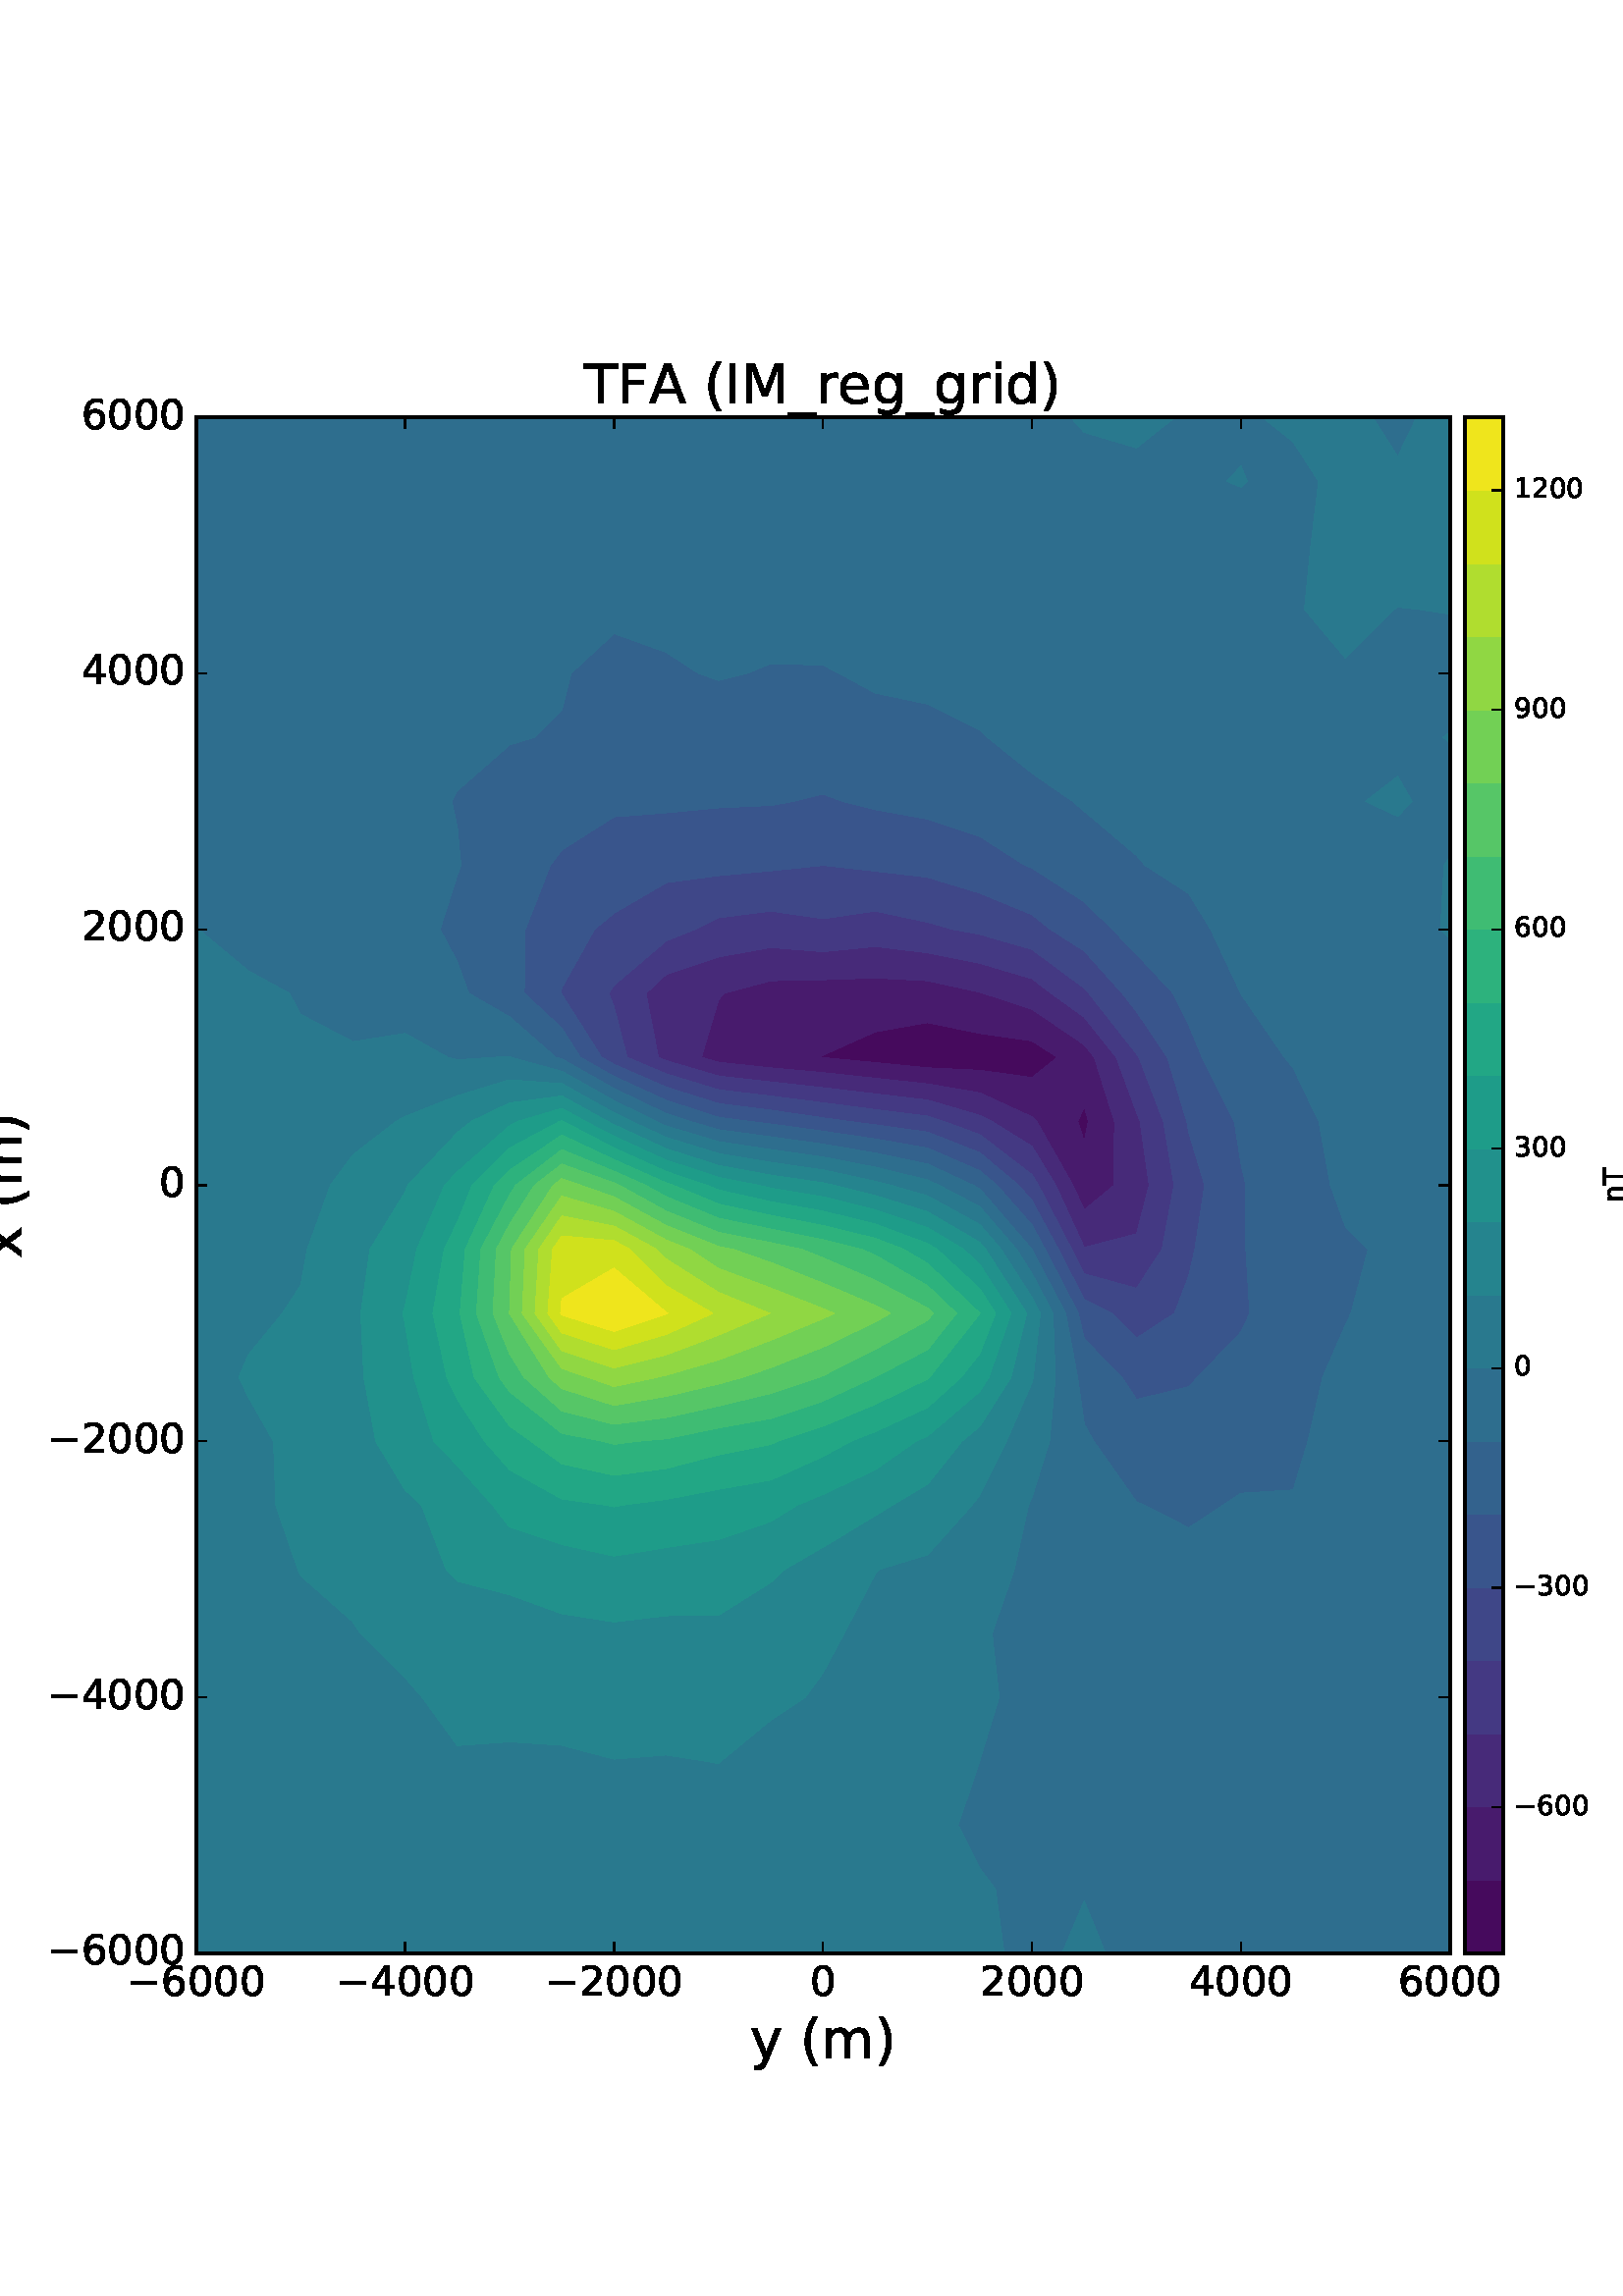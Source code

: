 %!PS-Adobe-3.0 EPSF-3.0
%%Orientation: portrait
%%BoundingBox: -18 72 630 720
%%EndComments
%%BeginProlog
/mpldict 8 dict def
mpldict begin
/m { moveto } bind def
/l { lineto } bind def
/r { rlineto } bind def
/c { curveto } bind def
/cl { closepath } bind def
/box {
m
1 index 0 r
0 exch r
neg 0 r
cl
} bind def
/clipbox {
box
clip
newpath
} bind def
%!PS-Adobe-3.0 Resource-Font
%%Copyright: Copyright (c) 2003 by Bitstream, Inc. All Rights Reserved.
25 dict begin
/_d{bind def}bind def
/_m{moveto}_d
/_l{lineto}_d
/_cl{closepath eofill}_d
/_c{curveto}_d
/_sc{7 -1 roll{setcachedevice}{pop pop pop pop pop pop}ifelse}_d
/_e{exec}_d
/FontName /BitstreamVeraSans-Roman def
/PaintType 0 def
/FontMatrix[.001 0 0 .001 0 0]def
/FontBBox[-183 -236 1287 928]def
/FontType 3 def
/Encoding [ /space /parenleft /parenright /zero /one /two /three /four /six /nine /A /F /I /M /T /underscore /d /e /g /i /m /n /r /x /y /minus ] def
/FontInfo 10 dict dup begin
/FamilyName (Bitstream Vera Sans) def
/FullName (Bitstream Vera Sans) def
/Notice (Copyright (c) 2003 by Bitstream, Inc. All Rights Reserved. Bitstream Vera is a trademark of Bitstream, Inc.) def
/Weight (Roman) def
/Version (Release 1.10) def
/ItalicAngle 0.0 def
/isFixedPitch false def
/UnderlinePosition -213 def
/UnderlineThickness 143 def
end readonly def
/CharStrings 26 dict dup begin
/space{318 0 0 0 0 0 _sc
}_d
/parenleft{390 0 86 -131 310 759 _sc
310 759 _m
266 683 234 609 213 536 _c
191 463 181 389 181 314 _c
181 238 191 164 213 91 _c
234 17 266 -56 310 -131 _c
232 -131 _l
183 -54 146 20 122 94 _c
98 168 86 241 86 314 _c
86 386 98 459 122 533 _c
146 607 182 682 232 759 _c
310 759 _l
_cl}_d
/parenright{390 0 80 -131 304 759 _sc
80 759 _m
158 759 _l
206 682 243 607 267 533 _c
291 459 304 386 304 314 _c
304 241 291 168 267 94 _c
243 20 206 -54 158 -131 _c
80 -131 _l
123 -56 155 17 177 91 _c
198 164 209 238 209 314 _c
209 389 198 463 177 536 _c
155 609 123 683 80 759 _c
_cl}_d
/zero{636 0 66 -13 570 742 _sc
318 664 _m
267 664 229 639 203 589 _c
177 539 165 464 165 364 _c
165 264 177 189 203 139 _c
229 89 267 64 318 64 _c
369 64 407 89 433 139 _c
458 189 471 264 471 364 _c
471 464 458 539 433 589 _c
407 639 369 664 318 664 _c
318 742 _m
399 742 461 709 505 645 _c
548 580 570 486 570 364 _c
570 241 548 147 505 83 _c
461 19 399 -13 318 -13 _c
236 -13 173 19 130 83 _c
87 147 66 241 66 364 _c
66 486 87 580 130 645 _c
173 709 236 742 318 742 _c
_cl}_d
/one{636 0 110 0 544 729 _sc
124 83 _m
285 83 _l
285 639 _l
110 604 _l
110 694 _l
284 729 _l
383 729 _l
383 83 _l
544 83 _l
544 0 _l
124 0 _l
124 83 _l
_cl}_d
/two{{636 0 73 0 536 742 _sc
192 83 _m
536 83 _l
536 0 _l
73 0 _l
73 83 _l
110 121 161 173 226 239 _c
290 304 331 346 348 365 _c
380 400 402 430 414 455 _c
426 479 433 504 433 528 _c
433 566 419 598 392 622 _c
365 646 330 659 286 659 _c
255 659 222 653 188 643 _c
154 632 117 616 78 594 _c
78 694 _l
118 710 155 722 189 730 _c
223 738 255 742 284 742 _c
}_e{359 742 419 723 464 685 _c
509 647 532 597 532 534 _c
532 504 526 475 515 449 _c
504 422 484 390 454 354 _c
446 344 420 317 376 272 _c
332 227 271 164 192 83 _c
_cl}_e}_d
/three{{636 0 76 -13 556 742 _sc
406 393 _m
453 383 490 362 516 330 _c
542 298 556 258 556 212 _c
556 140 531 84 482 45 _c
432 6 362 -13 271 -13 _c
240 -13 208 -10 176 -4 _c
144 1 110 10 76 22 _c
76 117 _l
103 101 133 89 166 81 _c
198 73 232 69 268 69 _c
330 69 377 81 409 105 _c
441 129 458 165 458 212 _c
458 254 443 288 413 312 _c
383 336 341 349 287 349 _c
}_e{202 349 _l
202 430 _l
291 430 _l
339 430 376 439 402 459 _c
428 478 441 506 441 543 _c
441 580 427 609 401 629 _c
374 649 336 659 287 659 _c
260 659 231 656 200 650 _c
169 644 135 635 98 623 _c
98 711 _l
135 721 170 729 203 734 _c
235 739 266 742 296 742 _c
370 742 429 725 473 691 _c
517 657 539 611 539 553 _c
539 513 527 479 504 451 _c
481 423 448 403 406 393 _c
_cl}_e}_d
/four{636 0 49 0 580 729 _sc
378 643 _m
129 254 _l
378 254 _l
378 643 _l
352 729 _m
476 729 _l
476 254 _l
580 254 _l
580 172 _l
476 172 _l
476 0 _l
378 0 _l
378 172 _l
49 172 _l
49 267 _l
352 729 _l
_cl}_d
/six{{636 0 70 -13 573 742 _sc
330 404 _m
286 404 251 388 225 358 _c
199 328 186 286 186 234 _c
186 181 199 139 225 109 _c
251 79 286 64 330 64 _c
374 64 409 79 435 109 _c
461 139 474 181 474 234 _c
474 286 461 328 435 358 _c
409 388 374 404 330 404 _c
526 713 _m
526 623 _l
501 635 476 644 451 650 _c
425 656 400 659 376 659 _c
310 659 260 637 226 593 _c
}_e{192 549 172 482 168 394 _c
187 422 211 444 240 459 _c
269 474 301 482 336 482 _c
409 482 467 459 509 415 _c
551 371 573 310 573 234 _c
573 159 550 99 506 54 _c
462 9 403 -13 330 -13 _c
246 -13 181 19 137 83 _c
92 147 70 241 70 364 _c
70 479 97 571 152 639 _c
206 707 280 742 372 742 _c
396 742 421 739 447 735 _c
472 730 498 723 526 713 _c
_cl}_e}_d
/nine{{636 0 63 -13 566 742 _sc
110 15 _m
110 105 _l
134 93 159 84 185 78 _c
210 72 235 69 260 69 _c
324 69 374 90 408 134 _c
442 178 462 244 468 334 _c
448 306 424 284 396 269 _c
367 254 335 247 300 247 _c
226 247 168 269 126 313 _c
84 357 63 417 63 494 _c
63 568 85 628 129 674 _c
173 719 232 742 306 742 _c
390 742 455 709 499 645 _c
543 580 566 486 566 364 _c
}_e{566 248 538 157 484 89 _c
429 21 356 -13 264 -13 _c
239 -13 214 -10 189 -6 _c
163 -2 137 5 110 15 _c
306 324 _m
350 324 385 339 411 369 _c
437 399 450 441 450 494 _c
450 546 437 588 411 618 _c
385 648 350 664 306 664 _c
262 664 227 648 201 618 _c
175 588 162 546 162 494 _c
162 441 175 399 201 369 _c
227 339 262 324 306 324 _c
_cl}_e}_d
/A{684 0 8 0 676 729 _sc
342 632 _m
208 269 _l
476 269 _l
342 632 _l
286 729 _m
398 729 _l
676 0 _l
573 0 _l
507 187 _l
178 187 _l
112 0 _l
8 0 _l
286 729 _l
_cl}_d
/F{575 0 98 0 517 729 _sc
98 729 _m
517 729 _l
517 646 _l
197 646 _l
197 431 _l
486 431 _l
486 348 _l
197 348 _l
197 0 _l
98 0 _l
98 729 _l
_cl}_d
/I{295 0 98 0 197 729 _sc
98 729 _m
197 729 _l
197 0 _l
98 0 _l
98 729 _l
_cl}_d
/M{863 0 98 0 765 729 _sc
98 729 _m
245 729 _l
431 233 _l
618 729 _l
765 729 _l
765 0 _l
669 0 _l
669 640 _l
481 140 _l
382 140 _l
194 640 _l
194 0 _l
98 0 _l
98 729 _l
_cl}_d
/T{611 0 -2 0 614 729 _sc
-2 729 _m
614 729 _l
614 646 _l
355 646 _l
355 0 _l
256 0 _l
256 646 _l
-2 646 _l
-2 729 _l
_cl}_d
/underscore{500 0 -9 -235 510 -165 _sc
510 -165 _m
510 -235 _l
-9 -235 _l
-9 -165 _l
510 -165 _l
_cl}_d
/d{{635 0 55 -13 544 760 _sc
454 464 _m
454 760 _l
544 760 _l
544 0 _l
454 0 _l
454 82 _l
435 49 411 25 382 10 _c
353 -5 319 -13 279 -13 _c
213 -13 159 13 117 65 _c
75 117 55 187 55 273 _c
55 359 75 428 117 481 _c
159 533 213 560 279 560 _c
319 560 353 552 382 536 _c
411 520 435 496 454 464 _c
148 273 _m
148 207 161 155 188 117 _c
215 79 253 61 301 61 _c
}_e{348 61 385 79 413 117 _c
440 155 454 207 454 273 _c
454 339 440 390 413 428 _c
385 466 348 485 301 485 _c
253 485 215 466 188 428 _c
161 390 148 339 148 273 _c
_cl}_e}_d
/e{{615 0 55 -13 562 560 _sc
562 296 _m
562 252 _l
149 252 _l
153 190 171 142 205 110 _c
238 78 284 62 344 62 _c
378 62 412 66 444 74 _c
476 82 509 95 541 113 _c
541 28 _l
509 14 476 3 442 -3 _c
408 -9 373 -13 339 -13 _c
251 -13 182 12 131 62 _c
80 112 55 181 55 268 _c
55 357 79 428 127 481 _c
175 533 241 560 323 560 _c
397 560 455 536 498 489 _c
}_e{540 441 562 377 562 296 _c
472 322 _m
471 371 457 410 431 440 _c
404 469 368 484 324 484 _c
274 484 234 469 204 441 _c
174 413 156 373 152 322 _c
472 322 _l
_cl}_e}_d
/g{{635 0 55 -207 544 560 _sc
454 280 _m
454 344 440 395 414 431 _c
387 467 349 485 301 485 _c
253 485 215 467 188 431 _c
161 395 148 344 148 280 _c
148 215 161 165 188 129 _c
215 93 253 75 301 75 _c
349 75 387 93 414 129 _c
440 165 454 215 454 280 _c
544 68 _m
544 -24 523 -93 482 -139 _c
440 -184 377 -207 292 -207 _c
260 -207 231 -204 203 -200 _c
175 -195 147 -188 121 -178 _c
}_e{121 -91 _l
147 -105 173 -115 199 -122 _c
225 -129 251 -133 278 -133 _c
336 -133 380 -117 410 -87 _c
439 -56 454 -10 454 52 _c
454 96 _l
435 64 411 40 382 24 _c
353 8 319 0 279 0 _c
211 0 157 25 116 76 _c
75 127 55 195 55 280 _c
55 364 75 432 116 483 _c
157 534 211 560 279 560 _c
319 560 353 552 382 536 _c
411 520 435 496 454 464 _c
454 547 _l
544 547 _l
}_e{544 68 _l
_cl}_e}_d
/i{278 0 94 0 184 760 _sc
94 547 _m
184 547 _l
184 0 _l
94 0 _l
94 547 _l
94 760 _m
184 760 _l
184 646 _l
94 646 _l
94 760 _l
_cl}_d
/m{{974 0 91 0 889 560 _sc
520 442 _m
542 482 569 511 600 531 _c
631 550 668 560 711 560 _c
767 560 811 540 842 500 _c
873 460 889 403 889 330 _c
889 0 _l
799 0 _l
799 327 _l
799 379 789 418 771 444 _c
752 469 724 482 686 482 _c
639 482 602 466 575 435 _c
548 404 535 362 535 309 _c
535 0 _l
445 0 _l
445 327 _l
445 379 435 418 417 444 _c
398 469 369 482 331 482 _c
}_e{285 482 248 466 221 435 _c
194 404 181 362 181 309 _c
181 0 _l
91 0 _l
91 547 _l
181 547 _l
181 462 _l
201 495 226 520 255 536 _c
283 552 317 560 357 560 _c
397 560 430 550 458 530 _c
486 510 506 480 520 442 _c
_cl}_e}_d
/n{634 0 91 0 549 560 _sc
549 330 _m
549 0 _l
459 0 _l
459 327 _l
459 379 448 417 428 443 _c
408 469 378 482 338 482 _c
289 482 251 466 223 435 _c
195 404 181 362 181 309 _c
181 0 _l
91 0 _l
91 547 _l
181 547 _l
181 462 _l
202 494 227 519 257 535 _c
286 551 320 560 358 560 _c
420 560 468 540 500 501 _c
532 462 549 405 549 330 _c
_cl}_d
/r{411 0 91 0 411 560 _sc
411 463 _m
401 469 390 473 378 476 _c
366 478 353 480 339 480 _c
288 480 249 463 222 430 _c
194 397 181 350 181 288 _c
181 0 _l
91 0 _l
91 547 _l
181 547 _l
181 462 _l
199 495 224 520 254 536 _c
284 552 321 560 365 560 _c
371 560 378 559 386 559 _c
393 558 401 557 411 555 _c
411 463 _l
_cl}_d
/x{592 0 29 0 559 547 _sc
549 547 _m
351 281 _l
559 0 _l
453 0 _l
294 215 _l
135 0 _l
29 0 _l
241 286 _l
47 547 _l
153 547 _l
298 352 _l
443 547 _l
549 547 _l
_cl}_d
/y{592 0 30 -207 562 547 _sc
322 -50 _m
296 -114 271 -157 247 -177 _c
223 -197 191 -207 151 -207 _c
79 -207 _l
79 -132 _l
132 -132 _l
156 -132 175 -126 189 -114 _c
203 -102 218 -75 235 -31 _c
251 9 _l
30 547 _l
125 547 _l
296 119 _l
467 547 _l
562 547 _l
322 -50 _l
_cl}_d
/minus{838 0 106 272 732 355 _sc
106 355 _m
732 355 _l
732 272 _l
106 272 _l
106 355 _l
_cl}_d
end readonly def

/BuildGlyph
 {exch begin
 CharStrings exch
 2 copy known not{pop /.notdef}if
 true 3 1 roll get exec
 end}_d

/BuildChar {
 1 index /Encoding get exch get
 1 index /BuildGlyph get exec
}_d

FontName currentdict end definefont pop
end
%%EndProlog
mpldict begin
-18 72 translate
648 648 0 0 clipbox
100000 setmiterlimit
gsave
0 0 m
648 0 l
648 648 l
0 648 l
cl
1.000 setgray
fill
grestore
gsave
89.909 53.675 m
549.634 53.675 l
549.634 616.997 l
89.909 616.997 l
cl
1.000 setgray
fill
grestore
gsave
459.7 563.3 89.91 53.67 clipbox
415.547 351.347 m
417.07 358.808 l
415.547 364.134 l
413.147 358.808 l
cl
0.275 0.038 0.365 setrgbcolor
fill
grestore
gsave
459.7 563.3 89.91 53.67 clipbox
319.771 382.181 m
338.927 380.331 l
358.082 378.425 l
377.237 377.522 l
396.392 374.846 l
405.721 382.279 l
396.392 388.285 l
377.237 391.055 l
358.082 395.012 l
338.927 391.622 l
319.771 383.061 l
318.513 382.279 l
cl
0.275 0.038 0.365 setrgbcolor
fill
grestore
gsave
459.7 563.3 89.91 53.67 clipbox
415.547 326.292 m
426.52 335.336 l
426.617 358.808 l
419.235 382.279 l
415.547 386.903 l
396.392 399.923 l
378.575 405.751 l
377.237 406.15 l
358.082 410.357 l
338.927 411.374 l
319.771 410.72 l
300.616 410.352 l
283.379 405.751 l
281.461 403.329 l
275.175 382.279 l
281.461 380.44 l
300.616 378.414 l
319.771 376.657 l
338.927 374.595 l
358.082 372.518 l
377.237 369.244 l
396.392 360.441 l
398.099 358.808 l
411.394 335.336 l
cl
413.147 358.808 m
415.547 364.134 l
417.07 358.808 l
415.547 351.347 l
cl
318.513 382.279 m
319.771 383.061 l
338.927 391.622 l
358.082 395.012 l
377.237 391.055 l
396.392 388.285 l
405.721 382.279 l
396.392 374.846 l
377.237 377.522 l
358.082 378.425 l
338.927 380.331 l
319.771 382.181 l
cl
0.283 0.105 0.427 setrgbcolor
fill
grestore
gsave
459.7 563.3 89.91 53.67 clipbox
415.547 312.54 m
434.702 317.502 l
439.351 335.336 l
436.013 358.808 l
434.702 362.174 l
427.314 382.279 l
415.547 397.032 l
403.423 405.751 l
396.392 411.118 l
377.237 416.769 l
358.082 420.601 l
338.927 422.94 l
319.771 420.997 l
300.616 422.553 l
281.461 419.102 l
262.306 412.733 l
254.827 405.751 l
259.393 382.279 l
262.306 381.047 l
281.461 375.397 l
300.616 373.239 l
319.771 371.132 l
338.927 368.859 l
358.082 366.611 l
377.237 360.966 l
381.591 358.808 l
396.392 349.606 l
405.077 335.336 l
cl
411.394 335.336 m
398.099 358.808 l
396.392 360.441 l
377.237 369.244 l
358.082 372.518 l
338.927 374.595 l
319.771 376.657 l
300.616 378.414 l
281.461 380.44 l
275.175 382.279 l
281.461 403.329 l
283.379 405.751 l
300.616 410.352 l
319.771 410.72 l
338.927 411.374 l
358.082 410.357 l
377.237 406.15 l
378.575 405.751 l
396.392 399.923 l
415.547 386.903 l
419.235 382.279 l
426.617 358.808 l
426.52 335.336 l
415.547 326.292 l
cl
0.280 0.166 0.476 setrgbcolor
fill
grestore
gsave
459.7 563.3 89.91 53.67 clipbox
415.547 302.87 m
434.702 297.556 l
444.068 311.864 l
448.475 335.336 l
444.573 358.808 l
435.593 382.279 l
434.702 383.605 l
417.249 405.751 l
415.547 407.652 l
396.392 421.868 l
377.237 427.387 l
367.235 429.223 l
358.082 431.832 l
338.927 435.907 l
319.771 433.124 l
300.616 435.912 l
281.461 433.452 l
272.936 429.223 l
262.306 425.027 l
243.151 408.716 l
241.136 405.751 l
243.151 400.698 l
247.903 382.279 l
262.306 376.186 l
281.461 370.354 l
300.616 368.065 l
319.771 365.608 l
338.927 363.123 l
358.082 360.704 l
363.882 358.808 l
377.237 353.913 l
396.392 339.228 l
398.761 335.336 l
410.927 311.864 l
cl
405.077 335.336 m
396.392 349.606 l
381.591 358.808 l
377.237 360.966 l
358.082 366.611 l
338.927 368.859 l
319.771 371.132 l
300.616 373.239 l
281.461 375.397 l
262.306 381.047 l
259.393 382.279 l
254.827 405.751 l
262.306 412.733 l
281.461 419.102 l
300.616 422.553 l
319.771 420.997 l
338.927 422.94 l
358.082 420.601 l
377.237 416.769 l
396.392 411.118 l
403.423 405.751 l
415.547 397.032 l
427.314 382.279 l
434.702 362.174 l
436.013 358.808 l
439.351 335.336 l
434.702 317.502 l
415.547 312.54 l
cl
0.268 0.224 0.512 setrgbcolor
fill
grestore
gsave
459.7 563.3 89.91 53.67 clipbox
434.702 279.262 m
448.652 288.392 l
453.858 302.091 l
456.086 311.864 l
459.714 335.336 l
453.858 354.788 l
453.133 358.808 l
446.023 382.279 l
434.702 399.124 l
429.48 405.751 l
415.547 421.311 l
403.152 429.223 l
396.392 434.62 l
377.237 442.515 l
358.082 448.32 l
338.927 450.542 l
319.771 452.678 l
300.616 450.666 l
281.461 448.904 l
262.306 446.345 l
243.151 435.159 l
235.986 429.223 l
223.996 407.809 l
223.534 405.751 l
223.996 405.323 l
238.568 382.279 l
243.151 379.678 l
262.306 371.325 l
281.461 365.31 l
300.616 362.89 l
319.771 360.083 l
329.013 358.808 l
338.927 357.525 l
358.082 354.838 l
377.237 347.291 l
391.466 335.336 l
396.392 329.729 l
406.068 311.864 l
415.547 293.41 l
425.778 288.392 l
cl
410.927 311.864 m
398.761 335.336 l
396.392 339.228 l
377.237 353.913 l
363.882 358.808 l
358.082 360.704 l
338.927 363.123 l
319.771 365.608 l
300.616 368.065 l
281.461 370.354 l
262.306 376.186 l
247.903 382.279 l
243.151 400.698 l
241.136 405.751 l
243.151 408.716 l
262.306 425.027 l
272.936 429.223 l
281.461 433.452 l
300.616 435.912 l
319.771 433.124 l
338.927 435.907 l
358.082 431.832 l
367.235 429.223 l
377.237 427.387 l
396.392 421.868 l
415.547 407.652 l
417.249 405.751 l
434.702 383.605 l
435.593 382.279 l
444.573 358.808 l
448.475 335.336 l
444.068 311.864 l
434.702 297.556 l
415.547 302.87 l
cl
0.249 0.279 0.535 setrgbcolor
fill
grestore
gsave
459.7 563.3 89.91 53.67 clipbox
434.702 256.75 m
453.858 261.468 l
457.091 264.921 l
473.013 281.518 l
476.237 288.392 l
474.809 311.864 l
474.836 335.336 l
473.013 343.285 l
470.556 358.808 l
458.776 382.279 l
453.858 394.141 l
448.144 405.751 l
434.702 420.139 l
425.847 429.223 l
415.547 439.345 l
396.392 451.706 l
393.781 452.695 l
377.237 463.323 l
358.082 469.635 l
338.927 473.124 l
326.888 476.166 l
319.771 478.829 l
309.109 476.166 l
300.616 474.645 l
281.461 473.788 l
262.306 471.947 l
243.151 470.477 l
223.996 458.307 l
219.778 452.695 l
210.594 429.223 l
210.209 405.751 l
223.996 392.965 l
230.752 382.279 l
243.151 375.243 l
262.306 366.464 l
281.461 360.267 l
292.537 358.808 l
300.616 357.818 l
319.771 355.172 l
338.927 352.345 l
358.082 348.99 l
377.237 340.668 l
383.584 335.336 l
396.392 320.758 l
401.209 311.864 l
413.365 288.392 l
415.547 278.973 l
429.328 264.921 l
cl
425.778 288.392 m
415.547 293.41 l
406.068 311.864 l
396.392 329.729 l
391.466 335.336 l
377.237 347.291 l
358.082 354.838 l
338.927 357.525 l
329.013 358.808 l
319.771 360.083 l
300.616 362.89 l
281.461 365.31 l
262.306 371.325 l
243.151 379.678 l
238.568 382.279 l
223.996 405.323 l
223.534 405.751 l
223.996 407.809 l
235.986 429.223 l
243.151 435.159 l
262.306 446.345 l
281.461 448.904 l
300.616 450.666 l
319.771 452.678 l
338.927 450.542 l
358.082 448.32 l
377.237 442.515 l
396.392 434.62 l
403.152 429.223 l
415.547 421.311 l
429.48 405.751 l
434.702 399.124 l
446.023 382.279 l
453.133 358.808 l
453.858 354.788 l
459.714 335.336 l
456.086 311.864 l
453.858 302.091 l
448.652 288.392 l
434.702 279.262 l
cl
0.224 0.335 0.548 setrgbcolor
fill
grestore
gsave
459.7 563.3 89.91 53.67 clipbox
453.858 209.727 m
466.463 217.977 l
473.013 222.408 l
492.168 223.614 l
497.575 241.449 l
502.967 264.921 l
511.323 284.125 l
513.349 288.392 l
519.65 311.864 l
511.323 320.253 l
505.801 335.336 l
501.537 358.808 l
492.168 378.388 l
488.998 382.279 l
473.013 405.496 l
472.935 405.751 l
461.879 429.223 l
453.858 442.38 l
437.841 452.695 l
434.702 456.357 l
415.547 472.529 l
411.312 476.166 l
396.392 486.483 l
380.08 499.638 l
377.237 502.251 l
358.082 511.824 l
338.927 515.872 l
325.657 523.11 l
319.771 526.117 l
300.616 526.656 l
291.92 523.11 l
281.461 520.466 l
274.121 523.11 l
262.306 530.791 l
243.151 537.707 l
227.381 523.11 l
223.996 509.696 l
213.96 499.638 l
204.84 496.836 l
185.685 480.082 l
183.629 476.166 l
185.685 466.67 l
187.01 452.695 l
185.685 449.103 l
179.359 429.223 l
185.685 417.213 l
189.865 405.751 l
204.84 397.115 l
221.762 382.279 l
223.996 381.666 l
243.151 370.807 l
262.306 361.602 l
270.873 358.808 l
281.461 355.708 l
300.616 353.131 l
319.771 350.444 l
338.927 347.165 l
358.082 343.143 l
374.799 335.336 l
377.237 334.058 l
396.343 311.864 l
396.392 311.788 l
408.718 288.392 l
413.105 264.921 l
415.547 247.746 l
419.063 241.449 l
434.702 219.242 l
437.626 217.977 l
cl
429.328 264.921 m
415.547 278.973 l
413.365 288.392 l
401.209 311.864 l
396.392 320.758 l
383.584 335.336 l
377.237 340.668 l
358.082 348.99 l
338.927 352.345 l
319.771 355.172 l
300.616 357.818 l
292.537 358.808 l
281.461 360.267 l
262.306 366.464 l
243.151 375.243 l
230.752 382.279 l
223.996 392.965 l
210.209 405.751 l
210.594 429.223 l
219.778 452.695 l
223.996 458.307 l
243.151 470.477 l
262.306 471.947 l
281.461 473.788 l
300.616 474.645 l
309.109 476.166 l
319.771 478.829 l
326.888 476.166 l
338.927 473.124 l
358.082 469.635 l
377.237 463.323 l
393.781 452.695 l
396.392 451.706 l
415.547 439.345 l
425.847 429.223 l
434.702 420.139 l
448.144 405.751 l
453.858 394.141 l
458.776 382.279 l
470.556 358.808 l
473.013 343.285 l
474.836 335.336 l
474.809 311.864 l
476.237 288.392 l
473.013 281.518 l
457.091 264.921 l
453.858 261.468 l
434.702 256.75 l
cl
0.201 0.384 0.554 setrgbcolor
fill
grestore
gsave
459.7 563.3 89.91 53.67 clipbox
396.392 53.675 m
407.428 53.675 l
415.547 72.905 l
423.339 53.675 l
434.702 53.675 l
453.858 53.675 l
473.013 53.675 l
492.168 53.675 l
511.323 53.675 l
530.478 53.675 l
549.634 53.675 l
549.634 77.147 l
549.634 100.618 l
549.634 124.09 l
549.634 147.562 l
549.634 171.034 l
549.634 194.505 l
549.634 217.977 l
549.634 241.449 l
549.634 264.921 l
549.634 288.392 l
549.634 311.864 l
549.634 335.336 l
549.634 358.808 l
549.634 382.279 l
549.634 405.751 l
549.634 425.967 l
546.18 429.223 l
547.449 452.695 l
549.634 455.889 l
549.634 476.166 l
549.634 497.708 l
547.123 499.638 l
549.634 501.5 l
549.634 523.11 l
549.634 544.789 l
538.06 546.582 l
530.478 547.374 l
529.18 546.582 l
511.323 528.655 l
496.3 546.582 l
498.648 570.053 l
501.494 593.525 l
492.168 607.991 l
480.891 616.997 l
473.013 616.997 l
453.858 616.997 l
448.795 616.997 l
434.702 605.769 l
415.547 611.471 l
410.554 616.997 l
396.392 616.997 l
377.237 616.997 l
358.082 616.997 l
338.927 616.997 l
319.771 616.997 l
300.616 616.997 l
281.461 616.997 l
262.306 616.997 l
243.151 616.997 l
223.996 616.997 l
204.84 616.997 l
185.685 616.997 l
166.53 616.997 l
147.375 616.997 l
128.22 616.997 l
109.065 616.997 l
89.909 616.997 l
89.909 593.525 l
89.909 570.053 l
89.909 546.582 l
89.909 523.11 l
89.909 499.638 l
89.909 476.166 l
89.909 452.695 l
89.909 429.931 l
90.753 429.223 l
109.065 413.955 l
124.11 405.751 l
128.22 398.013 l
147.375 388.004 l
166.53 391.033 l
182.172 382.279 l
185.685 381.385 l
199.578 382.279 l
204.84 382.65 l
205.264 382.279 l
223.996 377.138 l
243.151 366.372 l
258.484 358.808 l
262.306 357.036 l
281.461 351.345 l
300.616 348.443 l
319.771 345.717 l
338.927 341.985 l
358.082 337.296 l
362.278 335.336 l
377.237 327.497 l
390.695 311.864 l
396.392 302.967 l
404.071 288.392 l
404.95 264.921 l
402.811 241.449 l
396.392 220.973 l
395.081 217.977 l
389.891 194.505 l
381.763 171.034 l
384.321 147.562 l
377.237 124.403 l
377.177 124.09 l
369.267 100.618 l
377.237 84.906 l
383.019 77.147 l
386.166 53.675 l
cl
437.626 217.977 m
434.702 219.242 l
419.063 241.449 l
415.547 247.746 l
413.105 264.921 l
408.718 288.392 l
396.392 311.788 l
396.343 311.864 l
377.237 334.058 l
374.799 335.336 l
358.082 343.143 l
338.927 347.165 l
319.771 350.444 l
300.616 353.131 l
281.461 355.708 l
270.873 358.808 l
262.306 361.602 l
243.151 370.807 l
223.996 381.666 l
221.762 382.279 l
204.84 397.115 l
189.865 405.751 l
185.685 417.213 l
179.359 429.223 l
185.685 449.103 l
187.01 452.695 l
185.685 466.67 l
183.629 476.166 l
185.685 480.082 l
204.84 496.836 l
213.96 499.638 l
223.996 509.696 l
227.381 523.11 l
243.151 537.707 l
262.306 530.791 l
274.121 523.11 l
281.461 520.466 l
291.92 523.11 l
300.616 526.656 l
319.771 526.117 l
325.657 523.11 l
338.927 515.872 l
358.082 511.824 l
377.237 502.251 l
380.08 499.638 l
396.392 486.483 l
411.312 476.166 l
415.547 472.529 l
434.702 456.357 l
437.841 452.695 l
453.858 442.38 l
461.879 429.223 l
472.935 405.751 l
473.013 405.496 l
488.998 382.279 l
492.168 378.388 l
501.537 358.808 l
505.801 335.336 l
511.323 320.253 l
519.65 311.864 l
513.349 288.392 l
511.323 284.125 l
502.967 264.921 l
497.575 241.449 l
492.168 223.614 l
473.013 222.408 l
466.463 217.977 l
453.858 209.727 l
cl
518.658 476.166 m
530.478 485.301 l
535.737 476.166 l
530.478 470.623 l
cl
467.794 593.525 m
473.013 599.156 l
475.325 593.525 l
473.013 591.356 l
cl
0.181 0.430 0.557 setrgbcolor
fill
grestore
gsave
459.7 563.3 89.91 53.67 clipbox
530.478 602.568 m
537.407 616.997 l
530.478 616.997 l
521.307 616.997 l
cl
0.181 0.430 0.557 setrgbcolor
fill
grestore
gsave
459.7 563.3 89.91 53.67 clipbox
109.065 53.675 m
128.22 53.675 l
147.375 53.675 l
166.53 53.675 l
185.685 53.675 l
204.84 53.675 l
223.996 53.675 l
243.151 53.675 l
262.306 53.675 l
281.461 53.675 l
300.616 53.675 l
319.771 53.675 l
338.927 53.675 l
358.082 53.675 l
377.237 53.675 l
386.166 53.675 l
383.019 77.147 l
377.237 84.906 l
369.267 100.618 l
377.177 124.09 l
377.237 124.403 l
384.321 147.562 l
381.763 171.034 l
389.891 194.505 l
395.081 217.977 l
396.392 220.973 l
402.811 241.449 l
404.95 264.921 l
404.071 288.392 l
396.392 302.967 l
390.695 311.864 l
377.237 327.497 l
362.278 335.336 l
358.082 337.296 l
338.927 341.985 l
319.771 345.717 l
300.616 348.443 l
281.461 351.345 l
262.306 357.036 l
258.484 358.808 l
243.151 366.372 l
223.996 377.138 l
205.264 382.279 l
204.84 382.65 l
199.578 382.279 l
185.685 381.385 l
182.172 382.279 l
166.53 391.033 l
147.375 388.004 l
128.22 398.013 l
124.11 405.751 l
109.065 413.955 l
90.753 429.223 l
89.909 429.931 l
89.909 429.223 l
89.909 405.751 l
89.909 382.279 l
89.909 358.808 l
89.909 335.336 l
89.909 311.864 l
89.909 288.392 l
89.909 264.921 l
89.909 241.449 l
89.909 217.977 l
89.909 194.505 l
89.909 171.034 l
89.909 147.562 l
89.909 124.09 l
89.909 100.618 l
89.909 77.147 l
89.909 53.675 l
cl
276.961 124.09 m
262.306 126.407 l
243.151 124.902 l
223.996 129.966 l
204.84 131.24 l
185.685 129.875 l
172.809 147.562 l
166.53 154.734 l
150.112 171.034 l
147.375 175.247 l
128.22 192.21 l
127.209 194.505 l
119.133 217.977 l
118.284 241.449 l
109.065 257.701 l
105.566 264.921 l
109.065 273.137 l
121.541 288.392 l
128.22 298.577 l
130.666 311.864 l
139.175 335.336 l
147.375 346.476 l
163.339 358.808 l
166.53 360.555 l
185.685 368.17 l
204.84 374.011 l
223.996 372.61 l
243.151 361.936 l
249.493 358.808 l
262.306 352.87 l
281.461 346.982 l
300.616 343.756 l
319.771 340.99 l
338.927 336.805 l
344.653 335.336 l
358.082 331.461 l
377.237 320.936 l
385.047 311.864 l
396.392 294.147 l
399.424 288.392 l
396.795 264.921 l
396.392 262.99 l
386.986 241.449 l
377.237 221.676 l
374.332 217.977 l
358.082 199.818 l
340.474 194.505 l
338.927 192.856 l
327.517 171.034 l
319.771 156.524 l
313.209 147.562 l
300.616 139.198 l
282.289 124.09 l
281.461 123.3 l
cl
0.162 0.475 0.558 setrgbcolor
fill
grestore
gsave
459.7 563.3 89.91 53.67 clipbox
415.547 53.675 m
423.339 53.675 l
415.547 72.905 l
407.428 53.675 l
cl
0.162 0.475 0.558 setrgbcolor
fill
grestore
gsave
459.7 563.3 89.91 53.67 clipbox
549.634 425.967 m
549.634 429.223 l
549.634 452.695 l
549.634 455.889 l
547.449 452.695 l
546.18 429.223 l
cl
0.162 0.475 0.558 setrgbcolor
fill
grestore
gsave
459.7 563.3 89.91 53.67 clipbox
530.478 470.623 m
535.737 476.166 l
530.478 485.301 l
518.658 476.166 l
cl
0.162 0.475 0.558 setrgbcolor
fill
grestore
gsave
459.7 563.3 89.91 53.67 clipbox
549.634 497.708 m
549.634 499.638 l
549.634 501.5 l
547.123 499.638 l
cl
0.162 0.475 0.558 setrgbcolor
fill
grestore
gsave
459.7 563.3 89.91 53.67 clipbox
511.323 528.655 m
529.18 546.582 l
530.478 547.374 l
538.06 546.582 l
549.634 544.789 l
549.634 546.582 l
549.634 570.053 l
549.634 593.525 l
549.634 616.997 l
537.407 616.997 l
530.478 602.568 l
521.307 616.997 l
511.323 616.997 l
492.168 616.997 l
480.891 616.997 l
492.168 607.991 l
501.494 593.525 l
498.648 570.053 l
496.3 546.582 l
cl
0.162 0.475 0.558 setrgbcolor
fill
grestore
gsave
459.7 563.3 89.91 53.67 clipbox
473.013 591.356 m
475.325 593.525 l
473.013 599.156 l
467.794 593.525 l
cl
0.162 0.475 0.558 setrgbcolor
fill
grestore
gsave
459.7 563.3 89.91 53.67 clipbox
415.547 611.471 m
434.702 605.769 l
448.795 616.997 l
434.702 616.997 l
415.547 616.997 l
410.554 616.997 l
cl
0.162 0.475 0.558 setrgbcolor
fill
grestore
gsave
459.7 563.3 89.91 53.67 clipbox
281.461 123.3 m
282.289 124.09 l
300.616 139.198 l
313.209 147.562 l
319.771 156.524 l
327.517 171.034 l
338.927 192.856 l
340.474 194.505 l
358.082 199.818 l
374.332 217.977 l
377.237 221.676 l
386.986 241.449 l
396.392 262.99 l
396.795 264.921 l
399.424 288.392 l
396.392 294.147 l
385.047 311.864 l
377.237 320.936 l
358.082 331.461 l
344.653 335.336 l
338.927 336.805 l
319.771 340.99 l
300.616 343.756 l
281.461 346.982 l
262.306 352.87 l
249.493 358.808 l
243.151 361.936 l
223.996 372.61 l
204.84 374.011 l
185.685 368.17 l
166.53 360.555 l
163.339 358.808 l
147.375 346.476 l
139.175 335.336 l
130.666 311.864 l
128.22 298.577 l
121.541 288.392 l
109.065 273.137 l
105.566 264.921 l
109.065 257.701 l
118.284 241.449 l
119.133 217.977 l
127.209 194.505 l
128.22 192.21 l
147.375 175.247 l
150.112 171.034 l
166.53 154.734 l
172.809 147.562 l
185.685 129.875 l
204.84 131.24 l
223.996 129.966 l
243.151 124.902 l
262.306 126.407 l
276.961 124.09 l
cl
181.58 194.505 m
172.579 217.977 l
166.53 223.638 l
155.786 241.449 l
151.418 264.921 l
150.294 288.392 l
153.685 311.864 l
166.53 332.777 l
167.47 335.336 l
185.685 354.622 l
190.84 358.808 l
204.84 365.526 l
223.996 368.082 l
240.741 358.808 l
243.151 357.549 l
262.306 348.703 l
281.461 342.619 l
300.616 339.068 l
319.771 336.262 l
323.884 335.336 l
338.927 331.584 l
358.082 325.632 l
377.237 314.375 l
379.399 311.864 l
394.408 288.392 l
388.668 264.921 l
377.237 246.93 l
370.635 241.449 l
358.082 225.731 l
345.082 217.977 l
338.927 214.176 l
319.771 202.649 l
305.758 194.505 l
300.616 189.741 l
281.461 177.683 l
262.306 177.471 l
243.151 175.2 l
223.996 178.223 l
204.84 185.198 l
185.685 190.146 l
cl
0.145 0.519 0.557 setrgbcolor
fill
grestore
gsave
459.7 563.3 89.91 53.67 clipbox
185.685 190.146 m
204.84 185.198 l
223.996 178.223 l
243.151 175.2 l
262.306 177.471 l
281.461 177.683 l
300.616 189.741 l
305.758 194.505 l
319.771 202.649 l
338.927 214.176 l
345.082 217.977 l
358.082 225.731 l
370.635 241.449 l
377.237 246.93 l
388.668 264.921 l
394.408 288.392 l
379.399 311.864 l
377.237 314.375 l
358.082 325.632 l
338.927 331.584 l
323.884 335.336 l
319.771 336.262 l
300.616 339.068 l
281.461 342.619 l
262.306 348.703 l
243.151 357.549 l
240.741 358.808 l
223.996 368.082 l
204.84 365.526 l
190.84 358.808 l
185.685 354.622 l
167.47 335.336 l
166.53 332.777 l
153.685 311.864 l
150.294 288.392 l
151.418 264.921 l
155.786 241.449 l
166.53 223.638 l
172.579 217.977 l
181.58 194.505 l
cl
198.669 217.977 m
185.685 232.562 l
177.128 241.449 l
169.779 264.921 l
166.53 284.514 l
165.709 288.392 l
166.53 290.962 l
170.868 311.864 l
181.033 335.336 l
185.685 340.261 l
204.84 357.11 l
208.017 358.808 l
223.996 363.553 l
232.565 358.808 l
243.151 353.278 l
262.306 344.536 l
281.461 338.257 l
296.146 335.336 l
300.616 334.316 l
319.771 331.111 l
338.927 326.348 l
358.082 319.802 l
371.263 311.864 l
377.237 306.348 l
388.702 288.392 l
380.541 264.921 l
377.237 259.72 l
358.082 243.386 l
353.812 241.449 l
338.927 231.036 l
319.771 221.986 l
310.227 217.977 l
300.616 212.06 l
281.461 205.425 l
262.306 202.517 l
243.151 199.35 l
223.996 203.621 l
204.84 210.011 l
cl
0.128 0.567 0.551 setrgbcolor
fill
grestore
gsave
459.7 563.3 89.91 53.67 clipbox
204.84 210.011 m
223.996 203.621 l
243.151 199.35 l
262.306 202.517 l
281.461 205.425 l
300.616 212.06 l
310.227 217.977 l
319.771 221.986 l
338.927 231.036 l
353.812 241.449 l
358.082 243.386 l
377.237 259.72 l
380.541 264.921 l
388.702 288.392 l
377.237 306.348 l
371.263 311.864 l
358.082 319.802 l
338.927 326.348 l
319.771 331.111 l
300.616 334.316 l
296.146 335.336 l
281.461 338.257 l
262.306 344.536 l
243.151 353.278 l
232.565 358.808 l
223.996 363.553 l
208.017 358.808 l
204.84 357.11 l
185.685 340.261 l
181.033 335.336 l
170.868 311.864 l
166.53 290.962 l
165.709 288.392 l
166.53 284.514 l
169.779 264.921 l
177.128 241.449 l
185.685 232.562 l
198.669 217.977 l
cl
240.434 217.977 m
223.996 220.32 l
204.84 231.037 l
195.705 241.449 l
185.685 256.838 l
181.85 264.921 l
176.724 288.392 l
180.874 311.864 l
185.685 321.783 l
191.09 335.336 l
204.84 348.96 l
223.263 358.808 l
223.996 359.025 l
224.388 358.808 l
243.151 349.008 l
262.306 340.369 l
277.346 335.336 l
281.461 333.622 l
300.616 329.309 l
319.771 325.857 l
338.927 321.111 l
358.082 313.973 l
361.584 311.864 l
377.237 297.411 l
382.995 288.392 l
377.237 273.612 l
370.358 264.921 l
358.082 253.845 l
338.927 245.005 l
329.926 241.449 l
319.771 235.889 l
300.616 227.252 l
281.461 223.855 l
262.306 220.169 l
245.727 217.977 l
243.151 217.433 l
cl
0.119 0.611 0.539 setrgbcolor
fill
grestore
gsave
459.7 563.3 89.91 53.67 clipbox
243.151 217.433 m
245.727 217.977 l
262.306 220.169 l
281.461 223.855 l
300.616 227.252 l
319.771 235.889 l
329.926 241.449 l
338.927 245.005 l
358.082 253.845 l
370.358 264.921 l
377.237 273.612 l
382.995 288.392 l
377.237 297.411 l
361.584 311.864 l
358.082 313.973 l
338.927 321.111 l
319.771 325.857 l
300.616 329.309 l
281.461 333.622 l
277.346 335.336 l
262.306 340.369 l
243.151 349.008 l
224.388 358.808 l
223.996 359.025 l
223.263 358.808 l
204.84 348.96 l
191.09 335.336 l
185.685 321.783 l
180.874 311.864 l
176.724 288.392 l
181.85 264.921 l
185.685 256.838 l
195.705 241.449 l
204.84 231.037 l
223.996 220.32 l
240.434 217.977 l
cl
212.72 241.449 m
204.84 247.097 l
191.916 264.921 l
186.698 288.392 l
188.635 311.864 l
199.316 335.336 l
204.84 340.809 l
223.996 353.738 l
243.151 344.737 l
262.306 336.202 l
264.894 335.336 l
281.461 328.437 l
300.616 324.302 l
319.771 320.603 l
338.927 315.875 l
349.376 311.864 l
358.082 306.654 l
377.237 288.474 l
377.289 288.392 l
377.237 288.259 l
358.766 264.921 l
358.082 264.303 l
338.927 255.041 l
319.771 246.993 l
303.025 241.449 l
300.616 240.321 l
281.461 236.508 l
262.306 231.49 l
243.151 228.995 l
223.996 233.19 l
cl
0.132 0.655 0.520 setrgbcolor
fill
grestore
gsave
459.7 563.3 89.91 53.67 clipbox
223.996 233.19 m
243.151 228.995 l
262.306 231.49 l
281.461 236.508 l
300.616 240.321 l
303.025 241.449 l
319.771 246.993 l
338.927 255.041 l
358.082 264.303 l
358.766 264.921 l
377.237 288.259 l
377.289 288.392 l
377.237 288.474 l
358.082 306.654 l
349.376 311.864 l
338.927 315.875 l
319.771 320.603 l
300.616 324.302 l
281.461 328.437 l
264.894 335.336 l
262.306 336.202 l
243.151 344.737 l
223.996 353.738 l
204.84 340.809 l
199.316 335.336 l
188.635 311.864 l
186.698 288.392 l
191.916 264.921 l
204.84 247.097 l
212.72 241.449 l
cl
239.093 241.449 m
223.996 244.391 l
204.84 259.69 l
201.048 264.921 l
192.735 288.392 l
194.317 311.864 l
204.84 331.801 l
207.1 335.336 l
223.996 348.413 l
243.151 340.466 l
254.694 335.336 l
262.306 331.135 l
281.461 323.252 l
300.616 319.296 l
319.771 315.349 l
333.931 311.864 l
338.927 309.705 l
358.082 298.49 l
368.717 288.392 l
358.082 275.062 l
338.927 265.077 l
338.616 264.921 l
319.771 256.23 l
300.616 249.829 l
281.461 246.361 l
262.306 242.385 l
251.667 241.449 l
243.151 240.355 l
cl
0.176 0.698 0.491 setrgbcolor
fill
grestore
gsave
459.7 563.3 89.91 53.67 clipbox
243.151 240.355 m
251.667 241.449 l
262.306 242.385 l
281.461 246.361 l
300.616 249.829 l
319.771 256.23 l
338.616 264.921 l
338.927 265.077 l
358.082 275.062 l
368.717 288.392 l
358.082 298.49 l
338.927 309.705 l
333.931 311.864 l
319.771 315.349 l
300.616 319.296 l
281.461 323.252 l
262.306 331.135 l
254.694 335.336 l
243.151 340.466 l
223.996 348.413 l
207.1 335.336 l
204.84 331.801 l
194.317 311.864 l
192.735 288.392 l
201.048 264.921 l
204.84 259.69 l
223.996 244.391 l
239.093 241.449 l
cl
210.213 264.921 m
204.84 273.553 l
198.772 288.392 l
199.998 311.864 l
204.84 321.037 l
213.98 335.336 l
223.996 343.088 l
243.151 336.195 l
245.084 335.336 l
262.306 325.832 l
281.461 318.067 l
300.616 314.289 l
311.917 311.864 l
319.771 308.73 l
338.927 300.478 l
358.082 290.326 l
360.118 288.392 l
358.082 285.84 l
338.927 275.171 l
319.771 265.54 l
318.162 264.921 l
300.616 259.001 l
281.461 254.419 l
262.306 250.172 l
243.151 247.699 l
223.996 252.603 l
cl
0.246 0.739 0.452 setrgbcolor
fill
grestore
gsave
459.7 563.3 89.91 53.67 clipbox
223.996 252.603 m
243.151 247.699 l
262.306 250.172 l
281.461 254.419 l
300.616 259.001 l
318.162 264.921 l
319.771 265.54 l
338.927 275.171 l
358.082 285.84 l
360.118 288.392 l
358.082 290.326 l
338.927 300.478 l
319.771 308.73 l
311.917 311.864 l
300.616 314.289 l
281.461 318.067 l
262.306 325.832 l
245.084 335.336 l
243.151 336.195 l
223.996 343.088 l
213.98 335.336 l
204.84 321.037 l
199.998 311.864 l
198.772 288.392 l
204.84 273.553 l
210.213 264.921 l
cl
219.401 264.921 m
204.84 288.318 l
204.81 288.392 l
204.84 289.168 l
205.581 311.864 l
220.86 335.336 l
223.996 337.763 l
230.955 335.336 l
243.151 331.062 l
262.306 320.529 l
281.461 312.881 l
286.74 311.864 l
300.616 307.02 l
319.771 299.42 l
338.927 291.252 l
344.459 288.392 l
338.927 285.264 l
319.771 276.001 l
300.616 268.481 l
290.291 264.921 l
281.461 262.478 l
262.306 257.958 l
243.151 254.615 l
223.996 260.815 l
cl
0.336 0.777 0.402 setrgbcolor
fill
grestore
gsave
459.7 563.3 89.91 53.67 clipbox
223.996 260.815 m
243.151 254.615 l
262.306 257.958 l
281.461 262.478 l
290.291 264.921 l
300.616 268.481 l
319.771 276.001 l
338.927 285.264 l
344.459 288.392 l
338.927 291.252 l
319.771 299.42 l
300.616 307.02 l
286.74 311.864 l
281.461 312.881 l
262.306 320.529 l
243.151 331.062 l
230.955 335.336 l
223.996 337.763 l
220.86 335.336 l
205.581 311.864 l
204.84 289.168 l
204.81 288.392 l
204.84 288.318 l
219.401 264.921 l
cl
233.668 264.921 m
223.996 268.185 l
209.5 288.392 l
210.591 311.864 l
223.996 331.369 l
243.151 325.712 l
262.306 315.226 l
270.752 311.864 l
281.461 304.813 l
300.616 297.626 l
319.771 290.111 l
323.814 288.392 l
319.771 286.461 l
300.616 278.523 l
281.461 271.288 l
262.306 265.712 l
258.906 264.921 l
243.151 261.53 l
cl
0.449 0.814 0.335 setrgbcolor
fill
grestore
gsave
459.7 563.3 89.91 53.67 clipbox
243.151 261.53 m
258.906 264.921 l
262.306 265.712 l
281.461 271.288 l
300.616 278.523 l
319.771 286.461 l
323.814 288.392 l
319.771 290.111 l
300.616 297.626 l
281.461 304.813 l
270.752 311.864 l
262.306 315.226 l
243.151 325.712 l
223.996 331.369 l
210.591 311.864 l
209.5 288.392 l
223.996 268.185 l
233.668 264.921 l
cl
214.182 288.392 m
215.601 311.864 l
223.996 324.079 l
243.151 320.361 l
258.718 311.864 l
262.306 308.28 l
281.461 296.042 l
300.247 288.392 l
281.461 280.425 l
262.306 273.196 l
243.151 268.339 l
223.996 274.713 l
cl
0.565 0.842 0.263 setrgbcolor
fill
grestore
gsave
459.7 563.3 89.91 53.67 clipbox
223.996 274.713 m
243.151 268.339 l
262.306 273.196 l
281.461 280.425 l
300.247 288.392 l
281.461 296.042 l
262.306 308.28 l
258.718 311.864 l
243.151 320.361 l
223.996 324.079 l
215.601 311.864 l
214.182 288.392 l
cl
218.865 288.392 m
220.611 311.864 l
223.996 316.789 l
243.151 315.011 l
248.916 311.864 l
262.306 298.487 l
279.346 288.392 l
262.306 280.679 l
243.151 275.044 l
223.996 281.241 l
cl
0.689 0.865 0.183 setrgbcolor
fill
grestore
gsave
459.7 563.3 89.91 53.67 clipbox
223.996 281.241 m
243.151 275.044 l
262.306 280.679 l
279.346 288.392 l
262.306 298.487 l
248.916 311.864 l
243.151 315.011 l
223.996 316.789 l
220.611 311.864 l
218.865 288.392 l
cl
223.548 288.392 m
223.996 293.733 l
243.151 304.972 l
262.306 288.694 l
262.815 288.392 l
262.306 288.162 l
243.151 281.749 l
223.996 287.769 l
cl
0.815 0.883 0.110 setrgbcolor
fill
grestore
gsave
459.7 563.3 89.91 53.67 clipbox
223.996 287.769 m
243.151 281.749 l
262.306 288.162 l
262.815 288.392 l
262.306 288.694 l
243.151 304.972 l
223.996 293.733 l
223.548 288.392 l
cl
0.936 0.899 0.108 setrgbcolor
fill
grestore
1.000 setlinewidth
0 setlinejoin
2 setlinecap
[] 0 setdash
0.000 setgray
gsave
89.909 616.997 m
549.634 616.997 l
stroke
grestore
gsave
549.634 53.675 m
549.634 616.997 l
stroke
grestore
gsave
89.909 53.675 m
549.634 53.675 l
stroke
grestore
gsave
89.909 53.675 m
89.909 616.997 l
stroke
grestore
0.500 setlinewidth
1 setlinejoin
0 setlinecap
gsave
/o {
gsave
newpath
translate
0.5 setlinewidth
1 setlinejoin
0 setlinecap
0 0 m
0 4 l

gsave
0.000 setgray
fill
grestore
stroke
grestore
} bind def
89.909 53.675 o
grestore
gsave
/o {
gsave
newpath
translate
0.5 setlinewidth
1 setlinejoin
0 setlinecap
0 0 m
0 -4 l

gsave
0.000 setgray
fill
grestore
stroke
grestore
} bind def
89.909 616.997 o
grestore
/BitstreamVeraSans-Roman findfont
15.000 scalefont
setfont
gsave
64.534 38.284 translate
0.0 rotate
0.0 0.0 m /minus glyphshow
12.568 0.0 m /six glyphshow
22.112 0.0 m /zero glyphshow
31.655 0.0 m /zero glyphshow
41.199 0.0 m /zero glyphshow
grestore
gsave
/o {
gsave
newpath
translate
0.5 setlinewidth
1 setlinejoin
0 setlinecap
0 0 m
0 4 l

gsave
0.000 setgray
fill
grestore
stroke
grestore
} bind def
166.53 53.675 o
grestore
gsave
/o {
gsave
newpath
translate
0.5 setlinewidth
1 setlinejoin
0 setlinecap
0 0 m
0 -4 l

gsave
0.000 setgray
fill
grestore
stroke
grestore
} bind def
166.53 616.997 o
grestore
gsave
141.155 38.284 translate
0.0 rotate
0.0 0.0 m /minus glyphshow
12.568 0.0 m /four glyphshow
22.112 0.0 m /zero glyphshow
31.655 0.0 m /zero glyphshow
41.199 0.0 m /zero glyphshow
grestore
gsave
/o {
gsave
newpath
translate
0.5 setlinewidth
1 setlinejoin
0 setlinecap
0 0 m
0 4 l

gsave
0.000 setgray
fill
grestore
stroke
grestore
} bind def
243.151 53.675 o
grestore
gsave
/o {
gsave
newpath
translate
0.5 setlinewidth
1 setlinejoin
0 setlinecap
0 0 m
0 -4 l

gsave
0.000 setgray
fill
grestore
stroke
grestore
} bind def
243.151 616.997 o
grestore
gsave
217.776 38.284 translate
0.0 rotate
0.0 0.0 m /minus glyphshow
12.568 0.0 m /two glyphshow
22.112 0.0 m /zero glyphshow
31.655 0.0 m /zero glyphshow
41.199 0.0 m /zero glyphshow
grestore
gsave
/o {
gsave
newpath
translate
0.5 setlinewidth
1 setlinejoin
0 setlinecap
0 0 m
0 4 l

gsave
0.000 setgray
fill
grestore
stroke
grestore
} bind def
319.771 53.675 o
grestore
gsave
/o {
gsave
newpath
translate
0.5 setlinewidth
1 setlinejoin
0 setlinecap
0 0 m
0 -4 l

gsave
0.000 setgray
fill
grestore
stroke
grestore
} bind def
319.771 616.997 o
grestore
gsave
314.998 38.284 translate
0.0 rotate
0.0 0.0 m /zero glyphshow
grestore
gsave
/o {
gsave
newpath
translate
0.5 setlinewidth
1 setlinejoin
0 setlinecap
0 0 m
0 4 l

gsave
0.000 setgray
fill
grestore
stroke
grestore
} bind def
396.392 53.675 o
grestore
gsave
/o {
gsave
newpath
translate
0.5 setlinewidth
1 setlinejoin
0 setlinecap
0 0 m
0 -4 l

gsave
0.000 setgray
fill
grestore
stroke
grestore
} bind def
396.392 616.997 o
grestore
gsave
377.298 38.284 translate
0.0 rotate
0.0 0.0 m /two glyphshow
9.543 0.0 m /zero glyphshow
19.087 0.0 m /zero glyphshow
28.63 0.0 m /zero glyphshow
grestore
gsave
/o {
gsave
newpath
translate
0.5 setlinewidth
1 setlinejoin
0 setlinecap
0 0 m
0 4 l

gsave
0.000 setgray
fill
grestore
stroke
grestore
} bind def
473.013 53.675 o
grestore
gsave
/o {
gsave
newpath
translate
0.5 setlinewidth
1 setlinejoin
0 setlinecap
0 0 m
0 -4 l

gsave
0.000 setgray
fill
grestore
stroke
grestore
} bind def
473.013 616.997 o
grestore
gsave
453.919 38.284 translate
0.0 rotate
0.0 0.0 m /four glyphshow
9.543 0.0 m /zero glyphshow
19.087 0.0 m /zero glyphshow
28.63 0.0 m /zero glyphshow
grestore
gsave
/o {
gsave
newpath
translate
0.5 setlinewidth
1 setlinejoin
0 setlinecap
0 0 m
0 4 l

gsave
0.000 setgray
fill
grestore
stroke
grestore
} bind def
549.633 53.675 o
grestore
gsave
/o {
gsave
newpath
translate
0.5 setlinewidth
1 setlinejoin
0 setlinecap
0 0 m
0 -4 l

gsave
0.000 setgray
fill
grestore
stroke
grestore
} bind def
549.633 616.997 o
grestore
gsave
530.54 38.284 translate
0.0 rotate
0.0 0.0 m /six glyphshow
9.543 0.0 m /zero glyphshow
19.087 0.0 m /zero glyphshow
28.63 0.0 m /zero glyphshow
grestore
/BitstreamVeraSans-Roman findfont
20.000 scalefont
setfont
gsave
293.131 14.956 translate
0.0 rotate
0.0 0.0 m /y glyphshow
11.836 0.0 m /space glyphshow
18.193 0.0 m /parenleft glyphshow
25.996 0.0 m /m glyphshow
45.479 0.0 m /parenright glyphshow
grestore
gsave
/o {
gsave
newpath
translate
0.5 setlinewidth
1 setlinejoin
0 setlinecap
0 0 m
4 0 l

gsave
0.000 setgray
fill
grestore
stroke
grestore
} bind def
89.909 53.675 o
grestore
gsave
/o {
gsave
newpath
translate
0.5 setlinewidth
1 setlinejoin
0 setlinecap
0 0 m
-4 0 l

gsave
0.000 setgray
fill
grestore
stroke
grestore
} bind def
549.633 53.675 o
grestore
/BitstreamVeraSans-Roman findfont
15.000 scalefont
setfont
gsave
35.159 49.542 translate
0.0 rotate
0.0 0.0 m /minus glyphshow
12.568 0.0 m /six glyphshow
22.112 0.0 m /zero glyphshow
31.655 0.0 m /zero glyphshow
41.199 0.0 m /zero glyphshow
grestore
gsave
/o {
gsave
newpath
translate
0.5 setlinewidth
1 setlinejoin
0 setlinecap
0 0 m
4 0 l

gsave
0.000 setgray
fill
grestore
stroke
grestore
} bind def
89.909 147.562 o
grestore
gsave
/o {
gsave
newpath
translate
0.5 setlinewidth
1 setlinejoin
0 setlinecap
0 0 m
-4 0 l

gsave
0.000 setgray
fill
grestore
stroke
grestore
} bind def
549.633 147.562 o
grestore
gsave
35.159 143.429 translate
0.0 rotate
0.0 0.0 m /minus glyphshow
12.568 0.0 m /four glyphshow
22.112 0.0 m /zero glyphshow
31.655 0.0 m /zero glyphshow
41.199 0.0 m /zero glyphshow
grestore
gsave
/o {
gsave
newpath
translate
0.5 setlinewidth
1 setlinejoin
0 setlinecap
0 0 m
4 0 l

gsave
0.000 setgray
fill
grestore
stroke
grestore
} bind def
89.909 241.449 o
grestore
gsave
/o {
gsave
newpath
translate
0.5 setlinewidth
1 setlinejoin
0 setlinecap
0 0 m
-4 0 l

gsave
0.000 setgray
fill
grestore
stroke
grestore
} bind def
549.633 241.449 o
grestore
gsave
35.159 237.316 translate
0.0 rotate
0.0 0.0 m /minus glyphshow
12.568 0.0 m /two glyphshow
22.112 0.0 m /zero glyphshow
31.655 0.0 m /zero glyphshow
41.199 0.0 m /zero glyphshow
grestore
gsave
/o {
gsave
newpath
translate
0.5 setlinewidth
1 setlinejoin
0 setlinecap
0 0 m
4 0 l

gsave
0.000 setgray
fill
grestore
stroke
grestore
} bind def
89.909 335.336 o
grestore
gsave
/o {
gsave
newpath
translate
0.5 setlinewidth
1 setlinejoin
0 setlinecap
0 0 m
-4 0 l

gsave
0.000 setgray
fill
grestore
stroke
grestore
} bind def
549.633 335.336 o
grestore
gsave
76.362 331.203 translate
0.0 rotate
0.0 0.0 m /zero glyphshow
grestore
gsave
/o {
gsave
newpath
translate
0.5 setlinewidth
1 setlinejoin
0 setlinecap
0 0 m
4 0 l

gsave
0.000 setgray
fill
grestore
stroke
grestore
} bind def
89.909 429.223 o
grestore
gsave
/o {
gsave
newpath
translate
0.5 setlinewidth
1 setlinejoin
0 setlinecap
0 0 m
-4 0 l

gsave
0.000 setgray
fill
grestore
stroke
grestore
} bind def
549.633 429.223 o
grestore
gsave
47.722 425.09 translate
0.0 rotate
0.0 0.0 m /two glyphshow
9.543 0.0 m /zero glyphshow
19.087 0.0 m /zero glyphshow
28.63 0.0 m /zero glyphshow
grestore
gsave
/o {
gsave
newpath
translate
0.5 setlinewidth
1 setlinejoin
0 setlinecap
0 0 m
4 0 l

gsave
0.000 setgray
fill
grestore
stroke
grestore
} bind def
89.909 523.11 o
grestore
gsave
/o {
gsave
newpath
translate
0.5 setlinewidth
1 setlinejoin
0 setlinecap
0 0 m
-4 0 l

gsave
0.000 setgray
fill
grestore
stroke
grestore
} bind def
549.633 523.11 o
grestore
gsave
47.722 518.977 translate
0.0 rotate
0.0 0.0 m /four glyphshow
9.543 0.0 m /zero glyphshow
19.087 0.0 m /zero glyphshow
28.63 0.0 m /zero glyphshow
grestore
gsave
/o {
gsave
newpath
translate
0.5 setlinewidth
1 setlinejoin
0 setlinecap
0 0 m
4 0 l

gsave
0.000 setgray
fill
grestore
stroke
grestore
} bind def
89.909 616.997 o
grestore
gsave
/o {
gsave
newpath
translate
0.5 setlinewidth
1 setlinejoin
0 setlinecap
0 0 m
-4 0 l

gsave
0.000 setgray
fill
grestore
stroke
grestore
} bind def
549.633 616.997 o
grestore
gsave
47.722 612.864 translate
0.0 rotate
0.0 0.0 m /six glyphshow
9.543 0.0 m /zero glyphshow
19.087 0.0 m /zero glyphshow
28.63 0.0 m /zero glyphshow
grestore
/BitstreamVeraSans-Roman findfont
20.000 scalefont
setfont
gsave
26.003 308.695 translate
90.0 rotate
0.0 0.0 m /x glyphshow
11.836 0.0 m /space glyphshow
18.193 0.0 m /parenleft glyphshow
25.996 0.0 m /m glyphshow
45.479 0.0 m /parenright glyphshow
grestore
gsave
232.31 621.997 translate
0.0 rotate
0.0 0.0 m /T glyphshow
12.217 0.0 m /F glyphshow
23.705 0.0 m /A glyphshow
37.387 0.0 m /space glyphshow
43.744 0.0 m /parenleft glyphshow
51.547 0.0 m /I glyphshow
57.445 0.0 m /M glyphshow
74.701 0.0 m /underscore glyphshow
84.701 0.0 m /r glyphshow
92.924 0.0 m /e glyphshow
105.229 0.0 m /g glyphshow
117.924 0.0 m /underscore glyphshow
127.924 0.0 m /g glyphshow
140.619 0.0 m /r glyphshow
148.842 0.0 m /i glyphshow
154.398 0.0 m /d glyphshow
167.094 0.0 m /parenright glyphshow
grestore
0.010 setlinewidth
0 setlinejoin
1.000 setgray
gsave
14.08 563.3 555.1 53.67 clipbox
555.106 53.675 m
555.106 80.5 l
555.106 590.172 l
555.106 616.997 l
569.189 616.997 l
569.189 590.172 l
569.189 80.5 l
569.189 53.675 l
cl
gsave
fill
grestore
stroke
grestore
gsave
14.08 563.3 555.1 53.67 clipbox
555.106 53.675 m
569.189 53.675 l
569.189 80.5 l
555.106 80.5 l
555.106 53.675 l
0.275 0.038 0.365 setrgbcolor
fill
grestore
gsave
14.08 563.3 555.1 53.67 clipbox
555.106 80.5 m
569.189 80.5 l
569.189 107.325 l
555.106 107.325 l
555.106 80.5 l
0.283 0.105 0.427 setrgbcolor
fill
grestore
gsave
14.08 563.3 555.1 53.67 clipbox
555.106 107.325 m
569.189 107.325 l
569.189 134.15 l
555.106 134.15 l
555.106 107.325 l
0.280 0.166 0.476 setrgbcolor
fill
grestore
gsave
14.08 563.3 555.1 53.67 clipbox
555.106 134.15 m
569.189 134.15 l
569.189 160.974 l
555.106 160.974 l
555.106 134.15 l
0.268 0.224 0.512 setrgbcolor
fill
grestore
gsave
14.08 563.3 555.1 53.67 clipbox
555.106 160.974 m
569.189 160.974 l
569.189 187.799 l
555.106 187.799 l
555.106 160.974 l
0.249 0.279 0.535 setrgbcolor
fill
grestore
gsave
14.08 563.3 555.1 53.67 clipbox
555.106 187.799 m
569.189 187.799 l
569.189 214.624 l
555.106 214.624 l
555.106 187.799 l
0.224 0.335 0.548 setrgbcolor
fill
grestore
gsave
14.08 563.3 555.1 53.67 clipbox
555.106 214.624 m
569.189 214.624 l
569.189 241.449 l
555.106 241.449 l
555.106 214.624 l
0.201 0.384 0.554 setrgbcolor
fill
grestore
gsave
14.08 563.3 555.1 53.67 clipbox
555.106 241.449 m
569.189 241.449 l
569.189 268.274 l
555.106 268.274 l
555.106 241.449 l
0.181 0.430 0.557 setrgbcolor
fill
grestore
gsave
14.08 563.3 555.1 53.67 clipbox
555.106 268.274 m
569.189 268.274 l
569.189 295.099 l
555.106 295.099 l
555.106 268.274 l
0.162 0.475 0.558 setrgbcolor
fill
grestore
gsave
14.08 563.3 555.1 53.67 clipbox
555.106 295.099 m
569.189 295.099 l
569.189 321.924 l
555.106 321.924 l
555.106 295.099 l
0.145 0.519 0.557 setrgbcolor
fill
grestore
gsave
14.08 563.3 555.1 53.67 clipbox
555.106 321.924 m
569.189 321.924 l
569.189 348.748 l
555.106 348.748 l
555.106 321.924 l
0.128 0.567 0.551 setrgbcolor
fill
grestore
gsave
14.08 563.3 555.1 53.67 clipbox
555.106 348.748 m
569.189 348.748 l
569.189 375.573 l
555.106 375.573 l
555.106 348.748 l
0.119 0.611 0.539 setrgbcolor
fill
grestore
gsave
14.08 563.3 555.1 53.67 clipbox
555.106 375.573 m
569.189 375.573 l
569.189 402.398 l
555.106 402.398 l
555.106 375.573 l
0.132 0.655 0.520 setrgbcolor
fill
grestore
gsave
14.08 563.3 555.1 53.67 clipbox
555.106 402.398 m
569.189 402.398 l
569.189 429.223 l
555.106 429.223 l
555.106 402.398 l
0.176 0.698 0.491 setrgbcolor
fill
grestore
gsave
14.08 563.3 555.1 53.67 clipbox
555.106 429.223 m
569.189 429.223 l
569.189 456.048 l
555.106 456.048 l
555.106 429.223 l
0.246 0.739 0.452 setrgbcolor
fill
grestore
gsave
14.08 563.3 555.1 53.67 clipbox
555.106 456.048 m
569.189 456.048 l
569.189 482.873 l
555.106 482.873 l
555.106 456.048 l
0.336 0.777 0.402 setrgbcolor
fill
grestore
gsave
14.08 563.3 555.1 53.67 clipbox
555.106 482.873 m
569.189 482.873 l
569.189 509.697 l
555.106 509.697 l
555.106 482.873 l
0.449 0.814 0.335 setrgbcolor
fill
grestore
gsave
14.08 563.3 555.1 53.67 clipbox
555.106 509.697 m
569.189 509.697 l
569.189 536.522 l
555.106 536.522 l
555.106 509.697 l
0.565 0.842 0.263 setrgbcolor
fill
grestore
gsave
14.08 563.3 555.1 53.67 clipbox
555.106 536.522 m
569.189 536.522 l
569.189 563.347 l
555.106 563.347 l
555.106 536.522 l
0.689 0.865 0.183 setrgbcolor
fill
grestore
gsave
14.08 563.3 555.1 53.67 clipbox
555.106 563.347 m
569.189 563.347 l
569.189 590.172 l
555.106 590.172 l
555.106 563.347 l
0.815 0.883 0.110 setrgbcolor
fill
grestore
gsave
14.08 563.3 555.1 53.67 clipbox
555.106 590.172 m
569.189 590.172 l
569.189 616.997 l
555.106 616.997 l
555.106 590.172 l
0.936 0.899 0.108 setrgbcolor
fill
grestore
1.000 setlinewidth
0.000 setgray
gsave
555.106 53.675 m
555.106 80.5 l
555.106 590.172 l
555.106 616.997 l
569.189 616.997 l
569.189 590.172 l
569.189 80.5 l
569.189 53.675 l
555.106 53.675 l
cl
stroke
grestore
0.500 setlinewidth
1 setlinejoin
gsave
/o {
gsave
newpath
translate
0.5 setlinewidth
1 setlinejoin
0 setlinecap
0 0 m
-4 0 l

gsave
0.000 setgray
fill
grestore
stroke
grestore
} bind def
569.189 107.325 o
grestore
/BitstreamVeraSans-Roman findfont
10.000 scalefont
setfont
gsave
573.189 104.567 translate
0.0 rotate
0.0 0.0 m /minus glyphshow
8.379 0.0 m /six glyphshow
14.741 0.0 m /zero glyphshow
21.104 0.0 m /zero glyphshow
grestore
gsave
/o {
gsave
newpath
translate
0.5 setlinewidth
1 setlinejoin
0 setlinecap
0 0 m
-4 0 l

gsave
0.000 setgray
fill
grestore
stroke
grestore
} bind def
569.189 187.799 o
grestore
gsave
573.189 185.041 translate
0.0 rotate
0.0 0.0 m /minus glyphshow
8.379 0.0 m /three glyphshow
14.741 0.0 m /zero glyphshow
21.104 0.0 m /zero glyphshow
grestore
gsave
/o {
gsave
newpath
translate
0.5 setlinewidth
1 setlinejoin
0 setlinecap
0 0 m
-4 0 l

gsave
0.000 setgray
fill
grestore
stroke
grestore
} bind def
569.189 268.274 o
grestore
gsave
573.189 265.516 translate
0.0 rotate
0.0 0.0 m /zero glyphshow
grestore
gsave
/o {
gsave
newpath
translate
0.5 setlinewidth
1 setlinejoin
0 setlinecap
0 0 m
-4 0 l

gsave
0.000 setgray
fill
grestore
stroke
grestore
} bind def
569.189 348.748 o
grestore
gsave
573.189 345.991 translate
0.0 rotate
0.0 0.0 m /three glyphshow
6.362 0.0 m /zero glyphshow
12.725 0.0 m /zero glyphshow
grestore
gsave
/o {
gsave
newpath
translate
0.5 setlinewidth
1 setlinejoin
0 setlinecap
0 0 m
-4 0 l

gsave
0.000 setgray
fill
grestore
stroke
grestore
} bind def
569.189 429.223 o
grestore
gsave
573.189 426.465 translate
0.0 rotate
0.0 0.0 m /six glyphshow
6.362 0.0 m /zero glyphshow
12.725 0.0 m /zero glyphshow
grestore
gsave
/o {
gsave
newpath
translate
0.5 setlinewidth
1 setlinejoin
0 setlinecap
0 0 m
-4 0 l

gsave
0.000 setgray
fill
grestore
stroke
grestore
} bind def
569.189 509.697 o
grestore
gsave
573.189 506.94 translate
0.0 rotate
0.0 0.0 m /nine glyphshow
6.362 0.0 m /zero glyphshow
12.725 0.0 m /zero glyphshow
grestore
gsave
/o {
gsave
newpath
translate
0.5 setlinewidth
1 setlinejoin
0 setlinecap
0 0 m
-4 0 l

gsave
0.000 setgray
fill
grestore
stroke
grestore
} bind def
569.189 590.172 o
grestore
gsave
573.189 587.414 translate
0.0 rotate
0.0 0.0 m /one glyphshow
6.362 0.0 m /two glyphshow
12.725 0.0 m /zero glyphshow
19.087 0.0 m /zero glyphshow
grestore
gsave
613.236 329.109 translate
90.0 rotate
0.0 0.0 m /n glyphshow
6.338 0.0 m /T glyphshow
grestore

end
showpage
